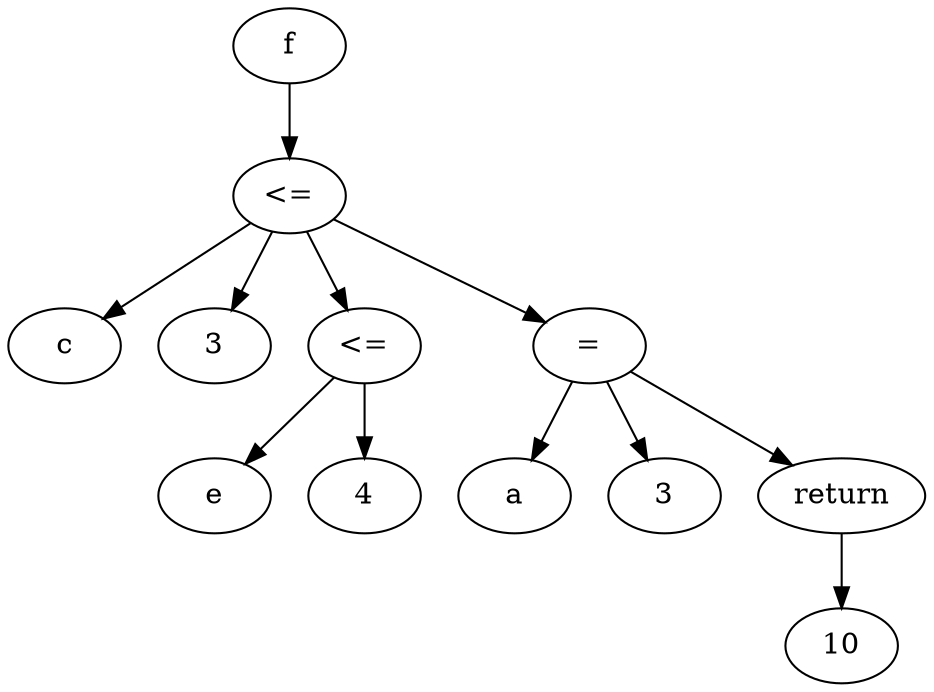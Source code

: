digraph grafo {
  113980304 [ label="f" ];
  113980304 -> 113980688;
  113980688 [ label="<=" ];
  113980688 -> 113980752;
  113980752 [ label="c" ];
  113980688 -> 113980848;
  113980848 [ label="3" ];
  113980688 -> 113981072;
  113981072 [ label="<=" ];
  113981072 -> 113981136;
  113981136 [ label="e" ];
  113981072 -> 113981232;
  113981232 [ label="4" ];
  113980688 -> 113981424;
  113981424 [ label="=" ];
  113981424 -> 113981456;
  113981456 [ label="a" ];
  113981424 -> 113981360;
  113981360 [ label="3" ];
  113981424 -> 113981616;
  113981616 [ label="return" ];
  113981616 -> 113981552;
  113981552 [ label="10" ];
}
